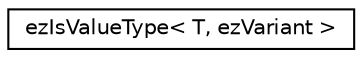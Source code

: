digraph "Graphical Class Hierarchy"
{
 // LATEX_PDF_SIZE
  edge [fontname="Helvetica",fontsize="10",labelfontname="Helvetica",labelfontsize="10"];
  node [fontname="Helvetica",fontsize="10",shape=record];
  rankdir="LR";
  Node0 [label="ezIsValueType\< T, ezVariant \>",height=0.2,width=0.4,color="black", fillcolor="white", style="filled",URL="$df/d5d/structez_is_value_type_3_01_t_00_01ez_variant_01_4.htm",tooltip=" "];
}

